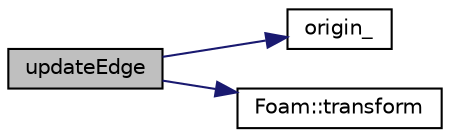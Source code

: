digraph "updateEdge"
{
  bgcolor="transparent";
  edge [fontname="Helvetica",fontsize="10",labelfontname="Helvetica",labelfontsize="10"];
  node [fontname="Helvetica",fontsize="10",shape=record];
  rankdir="LR";
  Node1 [label="updateEdge",height=0.2,width=0.4,color="black", fillcolor="grey75", style="filled" fontcolor="black"];
  Node1 -> Node2 [color="midnightblue",fontsize="10",style="solid",fontname="Helvetica"];
  Node2 [label="origin_",height=0.2,width=0.4,color="black",URL="$cylindricalInletVelocityFvPatchVectorField_8C.html#ad2f316503de7d3be1e95bbcf25b6564e"];
  Node1 -> Node3 [color="midnightblue",fontsize="10",style="solid",fontname="Helvetica"];
  Node3 [label="Foam::transform",height=0.2,width=0.4,color="black",URL="$namespaceFoam.html#a1fc621b18cd1d8a786e42733c2657a1a",tooltip="Return the argument; transformations do not change the dimensions. "];
}
